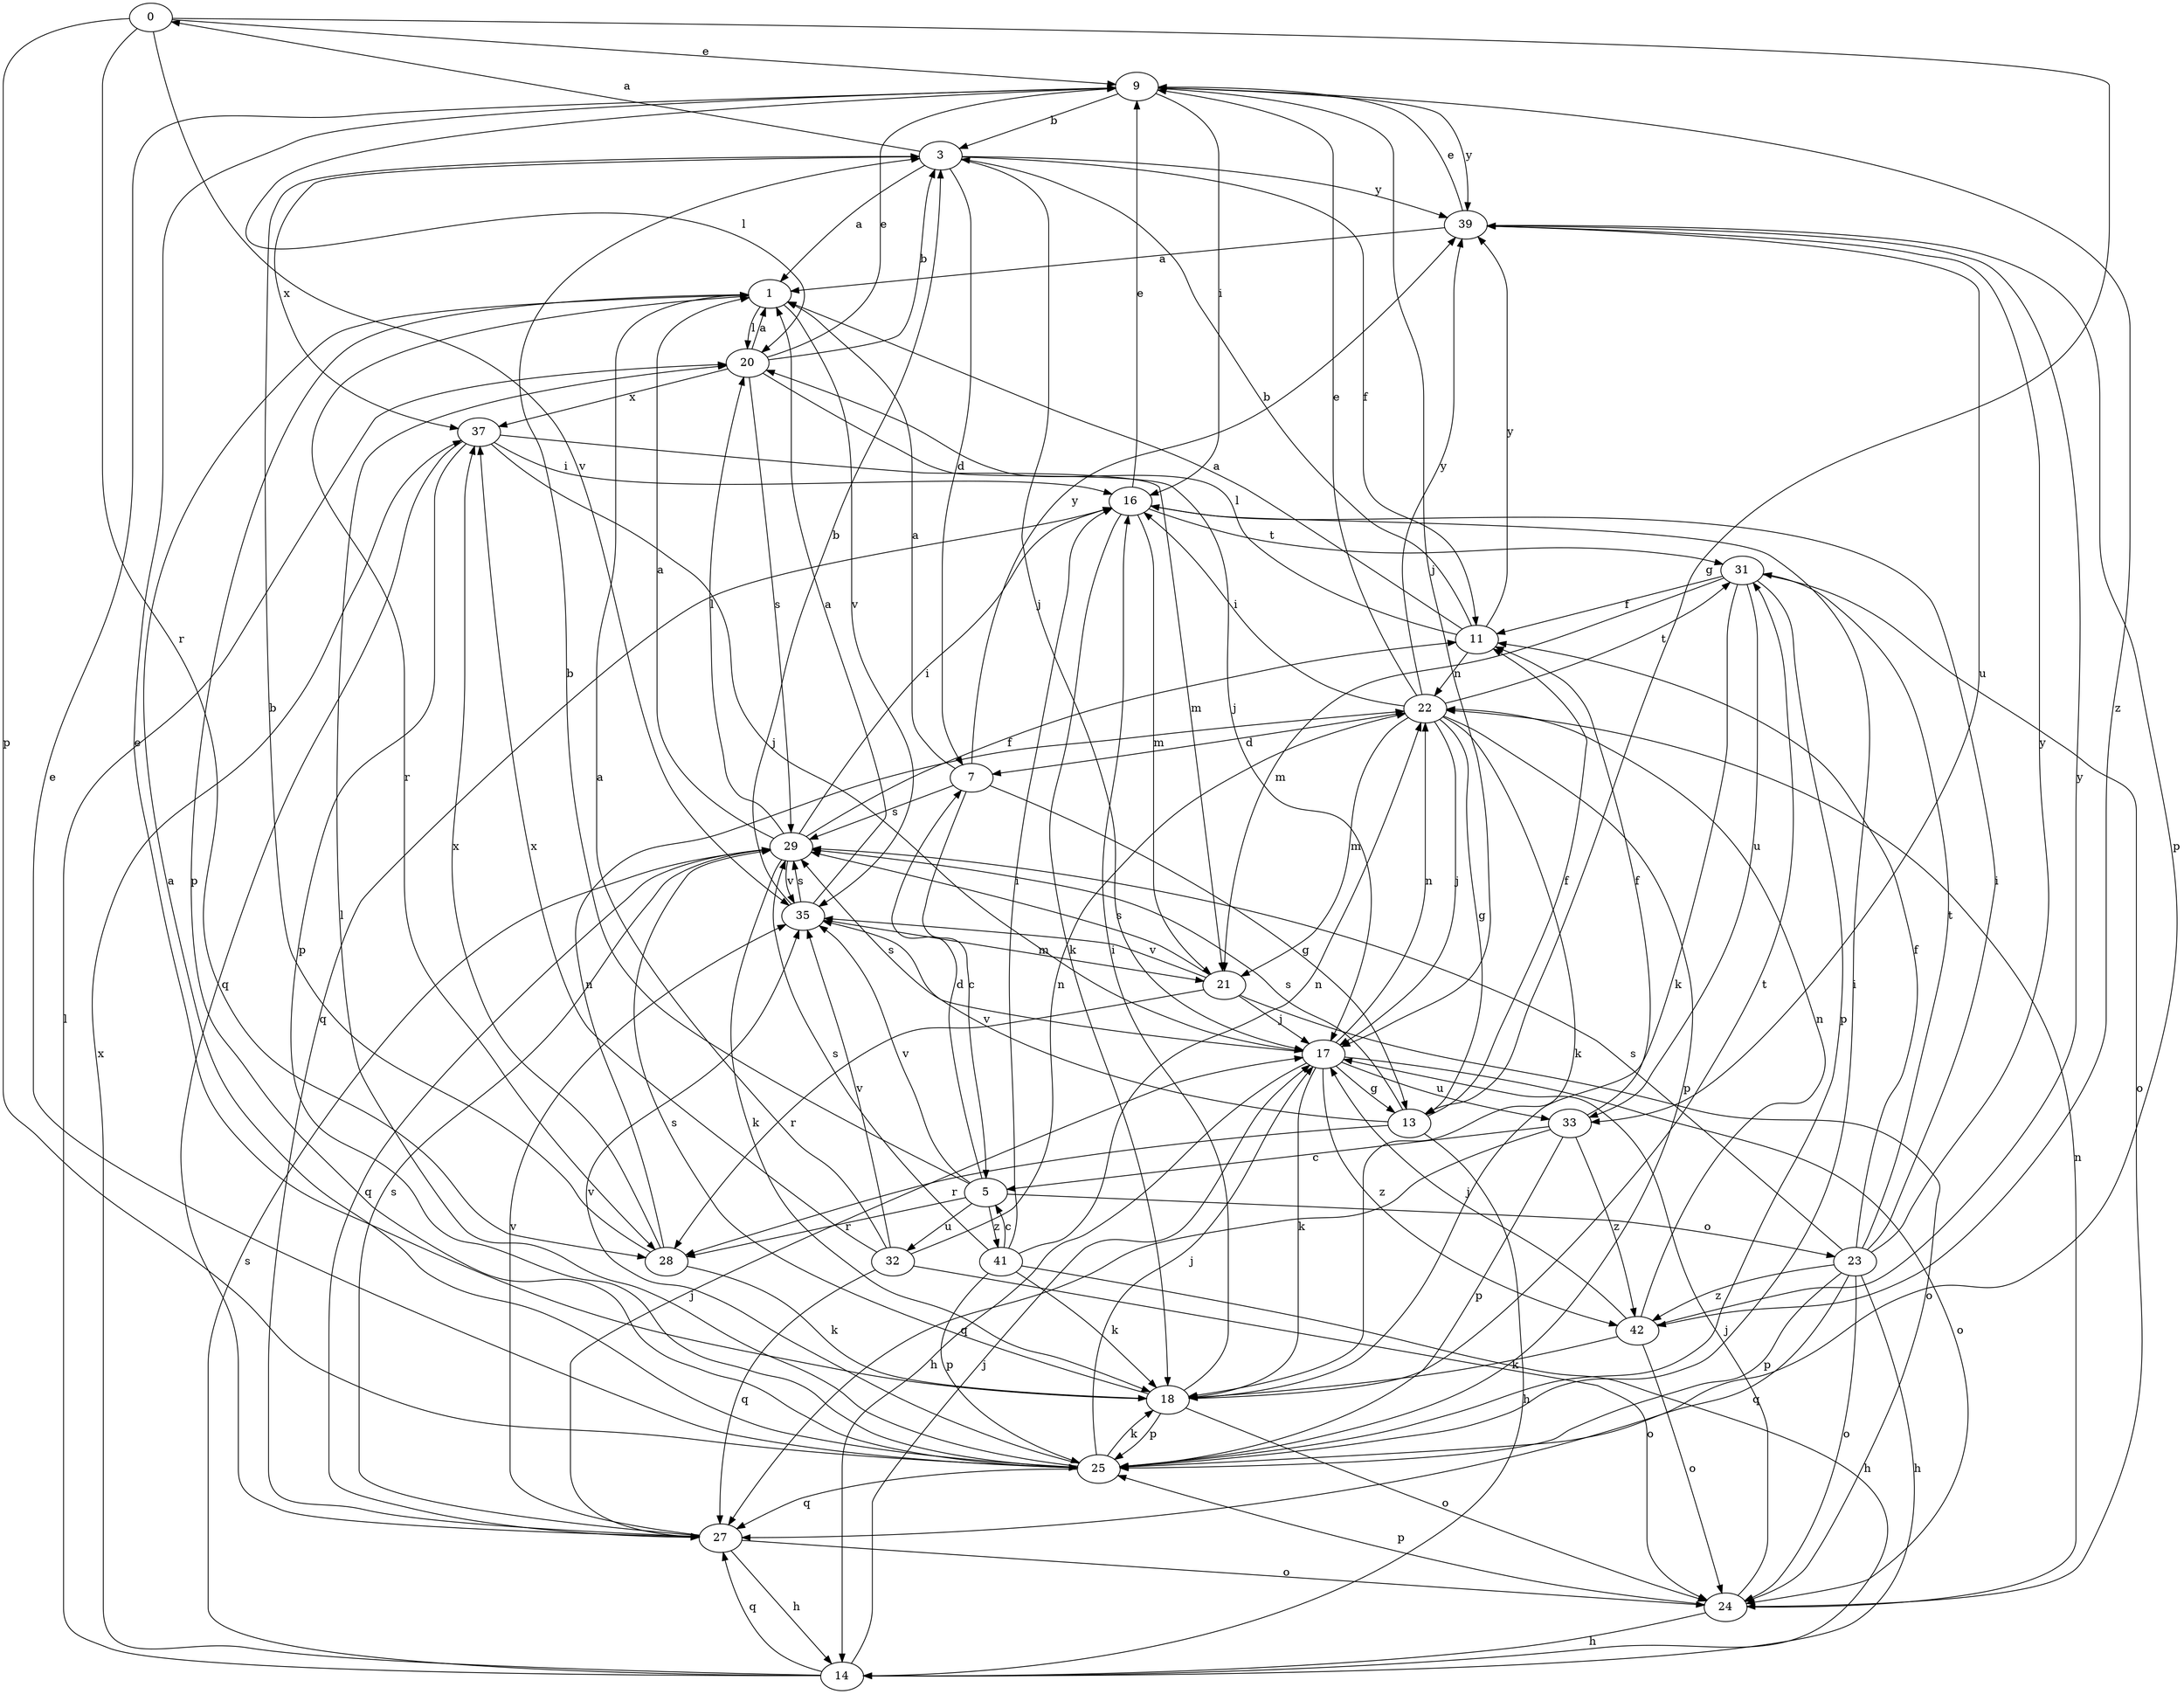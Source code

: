 strict digraph  {
0;
1;
3;
5;
7;
9;
11;
13;
14;
16;
17;
18;
20;
21;
22;
23;
24;
25;
27;
28;
29;
31;
32;
33;
35;
37;
39;
41;
42;
0 -> 9  [label=e];
0 -> 13  [label=g];
0 -> 25  [label=p];
0 -> 28  [label=r];
0 -> 35  [label=v];
1 -> 20  [label=l];
1 -> 25  [label=p];
1 -> 28  [label=r];
1 -> 35  [label=v];
3 -> 0  [label=a];
3 -> 1  [label=a];
3 -> 7  [label=d];
3 -> 11  [label=f];
3 -> 17  [label=j];
3 -> 37  [label=x];
3 -> 39  [label=y];
5 -> 3  [label=b];
5 -> 7  [label=d];
5 -> 23  [label=o];
5 -> 28  [label=r];
5 -> 32  [label=u];
5 -> 35  [label=v];
5 -> 41  [label=z];
7 -> 1  [label=a];
7 -> 5  [label=c];
7 -> 13  [label=g];
7 -> 29  [label=s];
7 -> 39  [label=y];
9 -> 3  [label=b];
9 -> 16  [label=i];
9 -> 17  [label=j];
9 -> 20  [label=l];
9 -> 39  [label=y];
9 -> 42  [label=z];
11 -> 1  [label=a];
11 -> 3  [label=b];
11 -> 20  [label=l];
11 -> 22  [label=n];
11 -> 39  [label=y];
13 -> 11  [label=f];
13 -> 14  [label=h];
13 -> 28  [label=r];
13 -> 29  [label=s];
13 -> 35  [label=v];
14 -> 17  [label=j];
14 -> 20  [label=l];
14 -> 27  [label=q];
14 -> 29  [label=s];
14 -> 37  [label=x];
16 -> 9  [label=e];
16 -> 18  [label=k];
16 -> 21  [label=m];
16 -> 27  [label=q];
16 -> 31  [label=t];
17 -> 13  [label=g];
17 -> 14  [label=h];
17 -> 18  [label=k];
17 -> 22  [label=n];
17 -> 24  [label=o];
17 -> 29  [label=s];
17 -> 33  [label=u];
17 -> 42  [label=z];
18 -> 9  [label=e];
18 -> 16  [label=i];
18 -> 24  [label=o];
18 -> 25  [label=p];
18 -> 29  [label=s];
18 -> 31  [label=t];
20 -> 1  [label=a];
20 -> 3  [label=b];
20 -> 9  [label=e];
20 -> 17  [label=j];
20 -> 29  [label=s];
20 -> 37  [label=x];
21 -> 17  [label=j];
21 -> 24  [label=o];
21 -> 28  [label=r];
21 -> 29  [label=s];
21 -> 35  [label=v];
22 -> 7  [label=d];
22 -> 9  [label=e];
22 -> 13  [label=g];
22 -> 16  [label=i];
22 -> 17  [label=j];
22 -> 18  [label=k];
22 -> 21  [label=m];
22 -> 25  [label=p];
22 -> 31  [label=t];
22 -> 39  [label=y];
23 -> 11  [label=f];
23 -> 14  [label=h];
23 -> 16  [label=i];
23 -> 24  [label=o];
23 -> 25  [label=p];
23 -> 27  [label=q];
23 -> 29  [label=s];
23 -> 31  [label=t];
23 -> 39  [label=y];
23 -> 42  [label=z];
24 -> 14  [label=h];
24 -> 17  [label=j];
24 -> 22  [label=n];
24 -> 25  [label=p];
25 -> 1  [label=a];
25 -> 9  [label=e];
25 -> 16  [label=i];
25 -> 17  [label=j];
25 -> 18  [label=k];
25 -> 20  [label=l];
25 -> 27  [label=q];
25 -> 35  [label=v];
27 -> 14  [label=h];
27 -> 17  [label=j];
27 -> 24  [label=o];
27 -> 29  [label=s];
27 -> 35  [label=v];
28 -> 3  [label=b];
28 -> 18  [label=k];
28 -> 22  [label=n];
28 -> 37  [label=x];
29 -> 1  [label=a];
29 -> 11  [label=f];
29 -> 16  [label=i];
29 -> 18  [label=k];
29 -> 20  [label=l];
29 -> 27  [label=q];
29 -> 35  [label=v];
31 -> 11  [label=f];
31 -> 18  [label=k];
31 -> 21  [label=m];
31 -> 24  [label=o];
31 -> 25  [label=p];
31 -> 33  [label=u];
32 -> 1  [label=a];
32 -> 22  [label=n];
32 -> 24  [label=o];
32 -> 27  [label=q];
32 -> 35  [label=v];
32 -> 37  [label=x];
33 -> 5  [label=c];
33 -> 11  [label=f];
33 -> 25  [label=p];
33 -> 27  [label=q];
33 -> 42  [label=z];
35 -> 1  [label=a];
35 -> 3  [label=b];
35 -> 21  [label=m];
35 -> 29  [label=s];
37 -> 16  [label=i];
37 -> 17  [label=j];
37 -> 21  [label=m];
37 -> 25  [label=p];
37 -> 27  [label=q];
39 -> 1  [label=a];
39 -> 9  [label=e];
39 -> 25  [label=p];
39 -> 33  [label=u];
41 -> 5  [label=c];
41 -> 14  [label=h];
41 -> 16  [label=i];
41 -> 18  [label=k];
41 -> 22  [label=n];
41 -> 25  [label=p];
41 -> 29  [label=s];
42 -> 17  [label=j];
42 -> 18  [label=k];
42 -> 22  [label=n];
42 -> 24  [label=o];
42 -> 39  [label=y];
}
